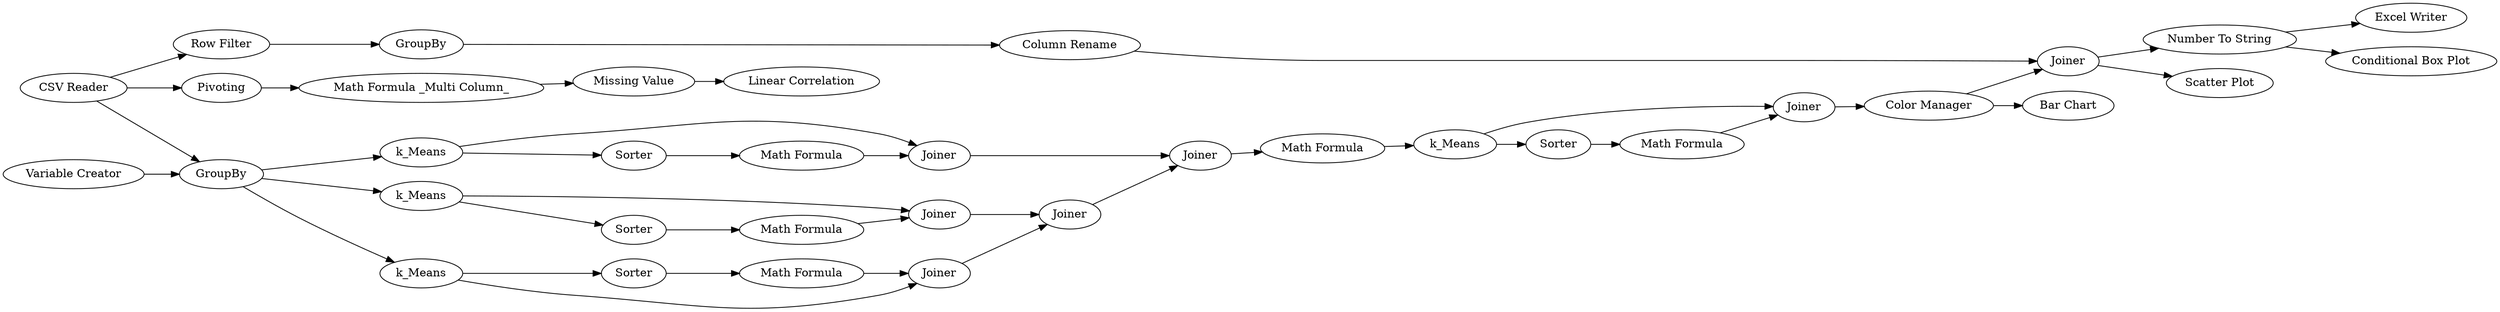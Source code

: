 digraph {
	46 -> 36
	13 -> 14
	42 -> 7
	16 -> 50
	26 -> 46
	9 -> 13
	42 -> 30
	50 -> 45
	42 -> 9
	30 -> 31
	10 -> 17
	31 -> 33
	27 -> 46
	14 -> 15
	8 -> 4
	25 -> 26
	37 -> 52
	43 -> 8
	37 -> 38
	49 -> 45
	45 -> 44
	7 -> 43
	44 -> 25
	10 -> 50
	36 -> 40
	22 -> 20
	9 -> 12
	47 -> 37
	33 -> 47
	47 -> 34
	12 -> 22
	48 -> 44
	28 -> 27
	26 -> 28
	20 -> 48
	15 -> 49
	53 -> 9
	13 -> 49
	17 -> 16
	36 -> 47
	9 -> 10
	12 -> 48
	27 [label="Math Formula"]
	7 [label=Pivoting]
	9 [label=GroupBy]
	45 [label=Joiner]
	26 [label=k_Means]
	8 [label="Missing Value"]
	17 [label=Sorter]
	49 [label=Joiner]
	31 [label=GroupBy]
	15 [label="Math Formula"]
	25 [label="Math Formula"]
	12 [label=k_Means]
	10 [label=k_Means]
	16 [label="Math Formula"]
	48 [label=Joiner]
	50 [label=Joiner]
	42 [label="CSV Reader"]
	22 [label=Sorter]
	53 [label="Variable Creator"]
	28 [label=Sorter]
	4 [label="Linear Correlation"]
	47 [label=Joiner]
	14 [label=Sorter]
	38 [label="Conditional Box Plot"]
	43 [label="Math Formula _Multi Column_"]
	13 [label=k_Means]
	20 [label="Math Formula"]
	44 [label=Joiner]
	34 [label="Scatter Plot"]
	36 [label="Color Manager"]
	46 [label=Joiner]
	40 [label="Bar Chart"]
	52 [label="Excel Writer"]
	33 [label="Column Rename"]
	30 [label="Row Filter"]
	37 [label="Number To String"]
	rankdir=LR
}
